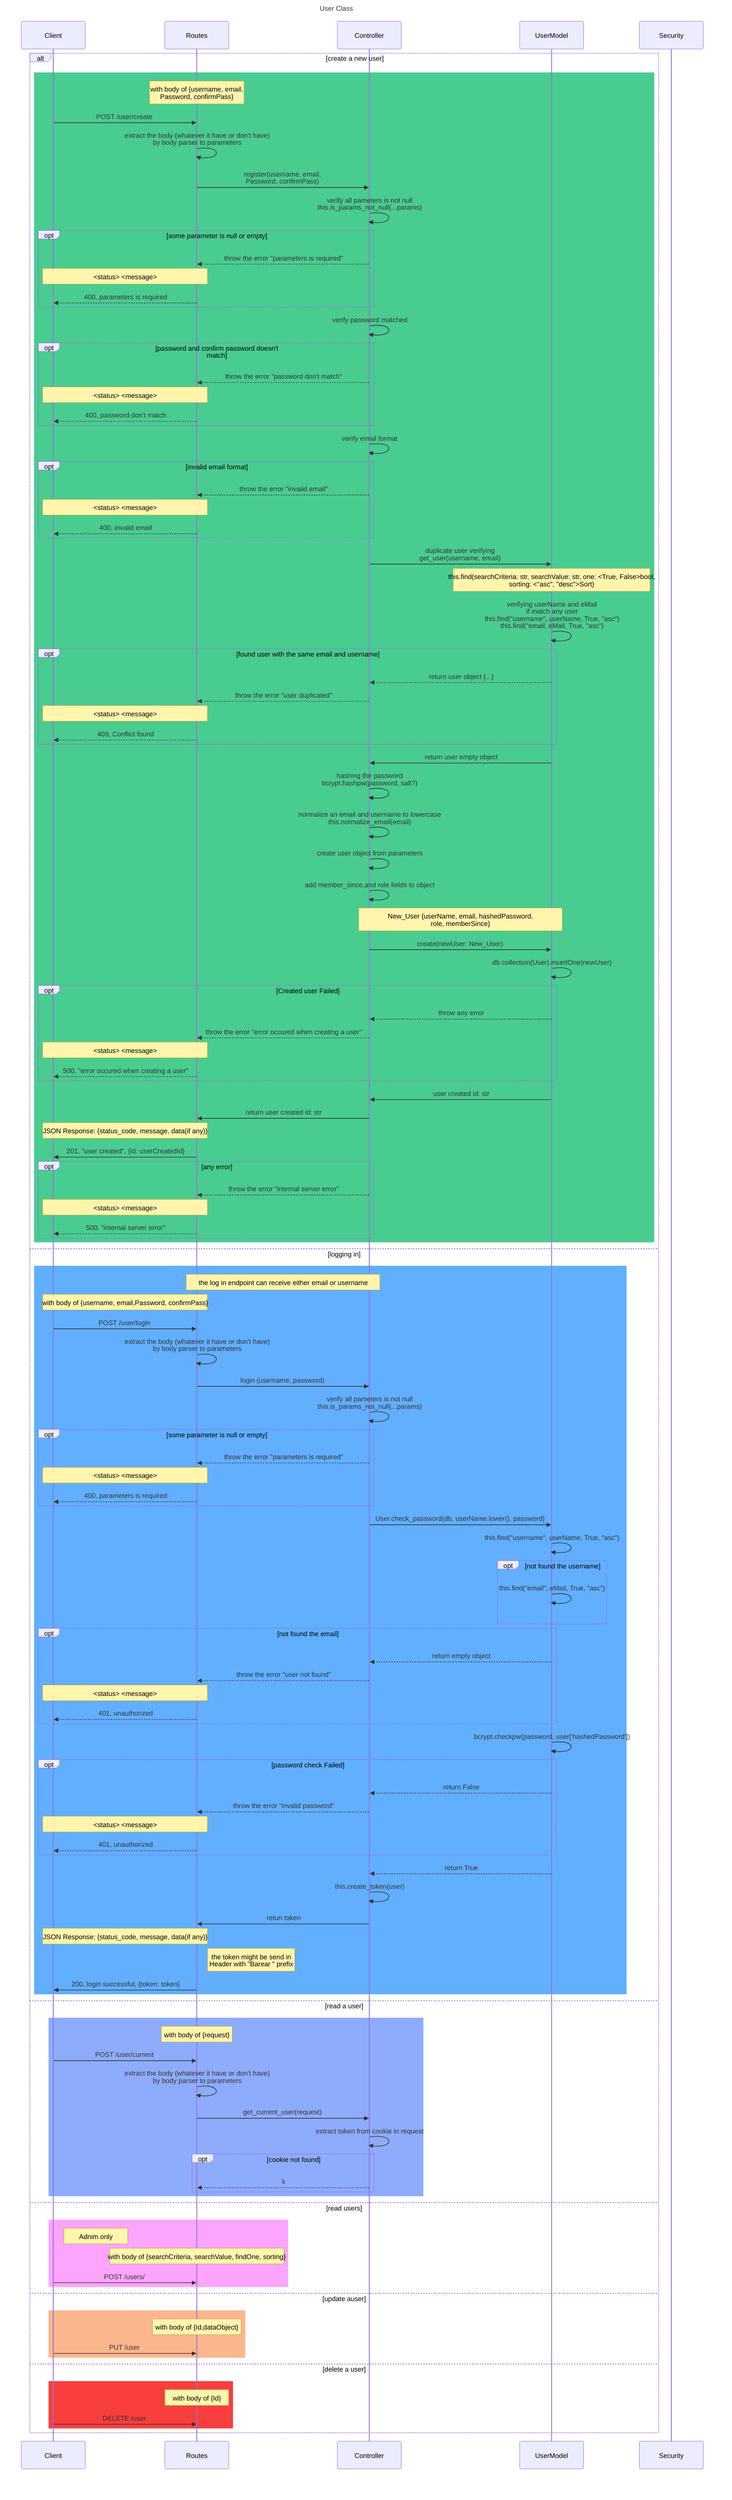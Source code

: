 sequenceDiagram
    title User Class
    participant Client
    participant Routes
    participant Controller
    participant UserModel
    participant Security
    

    alt create a new user
        rect rgb(73,204,144)
            Note over Routes: with body of {username, email,<br/>Password, confirmPass}
            Client->>Routes: POST /user/create
            Routes->>Routes: extract the body (whatever it have or don't have)<br> by body parser to parameters
            Routes->>Controller: register(username, email,<br>Password, confirmPass)
            Controller->>Controller: verify all pameters is not null<br>this.is_params_not_null(...params)
            opt some parameter is null or empty
                Controller-->>Routes: throw the error "parameters is required"
                Note over Routes,Client: <status> <message>
                Routes-->>Client: 400, parameters is required 
            end
            Controller->>Controller: verify password matched
            opt password and confirm password doesn't match
                Controller-->>Routes: throw the error "password don't match"
                Note over Routes,Client: <status> <message>
                Routes-->>Client: 400, password don't match 
            end
            Controller->>Controller: verify email format
            opt invalid email format 
                Controller-->>Routes: throw the error "invalid email"
                Note over Routes,Client: <status> <message>
                Routes-->>Client: 400, invalid email
            end
            Controller->>UserModel: duplicate user verifying<br>get_user(username, email)
            Note over UserModel: this.find(searchCriteria: str, searchValue: str, one: <True, False>bool,<br> sorting: <"asc", "desc">Sort)
            UserModel->>UserModel: verifying userName and eMail<br> if match any user<br>this.find("username", userName, True, "asc")<br>this.find("email, eMail, True, "asc")
            opt found user with the same email and username
                UserModel-->>Controller: return user object {...}
                Controller-->>Routes: throw the error "user duplicated"
                Note over Routes,Client: <status> <message>
                Routes-->>Client: 409, Conflict found
            end
            UserModel->>Controller: return user empty object
            Controller->>Controller: hashing the password<br>bcrypt.hashpw(password, salt?)
            Controller->>Controller: normalize an email and username to lowercase<br>this.normalize_email(email)
            Controller->>Controller: create user object from parameters
            Controller->>Controller: add member_since,and role fields to object
            Note over Controller, UserModel: New_User {userName, email, hashedPassword,<br>role, memberSince}
            Controller->>UserModel: create(newUser: New_User)
            UserModel->>UserModel: db.collection(User).insertOne(newUser)
            opt Created user Failed
                UserModel-->>Controller: throw any error
                Controller-->>Routes: throw the error "error occured when creating a user"
                Note over Routes,Client: <status> <message>
                Routes-->>Client: 500, "error occured when creating a user"
            end
                UserModel->>Controller: user created id: str
                Controller->>Routes: return user created id: str
                Note over Routes,Client: JSON Response: {status_code, message, data(if any)}
                Routes->>Client: 201, "user created", {id: userCreatedId}
            opt any error
            Controller-->>Routes: throw the error "internal server error"
            Note over Routes,Client: <status> <message>
            Routes-->>Client: 500, "internal server error"
            end
        end
    else logging in
        rect rgb(97,175,254)
            Note over Routes, Controller: the log in endpoint can receive either email or username
            Note over Routes, Client: with body of {username, email,Password, confirmPass}
            Client->>Routes: POST /user/login
            Routes->>Routes: extract the body (whatever it have or don't have)<br> by body parser to parameters
            Routes->>Controller: login (username, password)
            Controller->>Controller: verify all pameters is not null<br>this.is_params_not_null(...params)
            opt some parameter is null or empty
                Controller-->>Routes: throw the error "parameters is required"
                Note over Routes,Client: <status> <message>
                Routes-->>Client: 400, parameters is required 
            end
            Controller->>UserModel: User.check_password(db, userName.lower(), password)
            UserModel->>UserModel: this.find("username", userName, True, "asc")
            opt not found the username
                UserModel->>UserModel: this.find("email", eMail, True, "asc")
            end
            opt not found the email
                UserModel-->>Controller: return empty object
                Controller-->>Routes: throw the error "user not found"
                Note over Routes,Client: <status> <message>
                Routes-->>Client: 401, unauthorized
            end
            UserModel->>UserModel:bcrypt.checkpw(password, user['hashedPassword'])
            opt password check Failed
                UserModel-->>Controller: return False
                Controller-->>Routes: throw the error "invalid password"
                Note over Routes,Client: <status> <message>
                Routes-->>Client: 401, unauthorized
            end
            UserModel-->>Controller: return True
            Controller->>Controller: this.create_token(user)
            Controller->>Routes:retun token
            Note over Routes,Client: JSON Response: {status_code, message, data(if any)}
            Note right of Routes: the token might be send in<br> Header with "Barear " prefix
            Routes->>Client: 200, login successful, {token: token}

        end
    else read a user
        rect rgb(142,172,252)
            Note over Routes: with body of {request}
            Client->>Routes: POST /user/current
            Routes->>Routes: extract the body (whatever it have or don't have)<br> by body parser to parameters
            Routes->>Controller: get_current_user(request)
            Controller->>Controller: extract token from cookie in request
            opt cookie not found
                Controller-->>Routes:k
            end
        end
    else read users
        rect rgb(253,164,255)
            Note right of Client: Adnim only
            Note over Routes: with body of {searchCriteria, searchValue, findOne, sorting}
            Client->>Routes:POST /users/    
    end
    else update auser
        rect rgb(252,182,142)
            Note over Routes: with body of {Id,dataObject}
            Client->>Routes: PUT /user
        end
    else delete a user
        rect rgb(249,62,62)
            Note over Routes: with body of {Id}
            Client->>Routes: DELETE /user
        end
    end